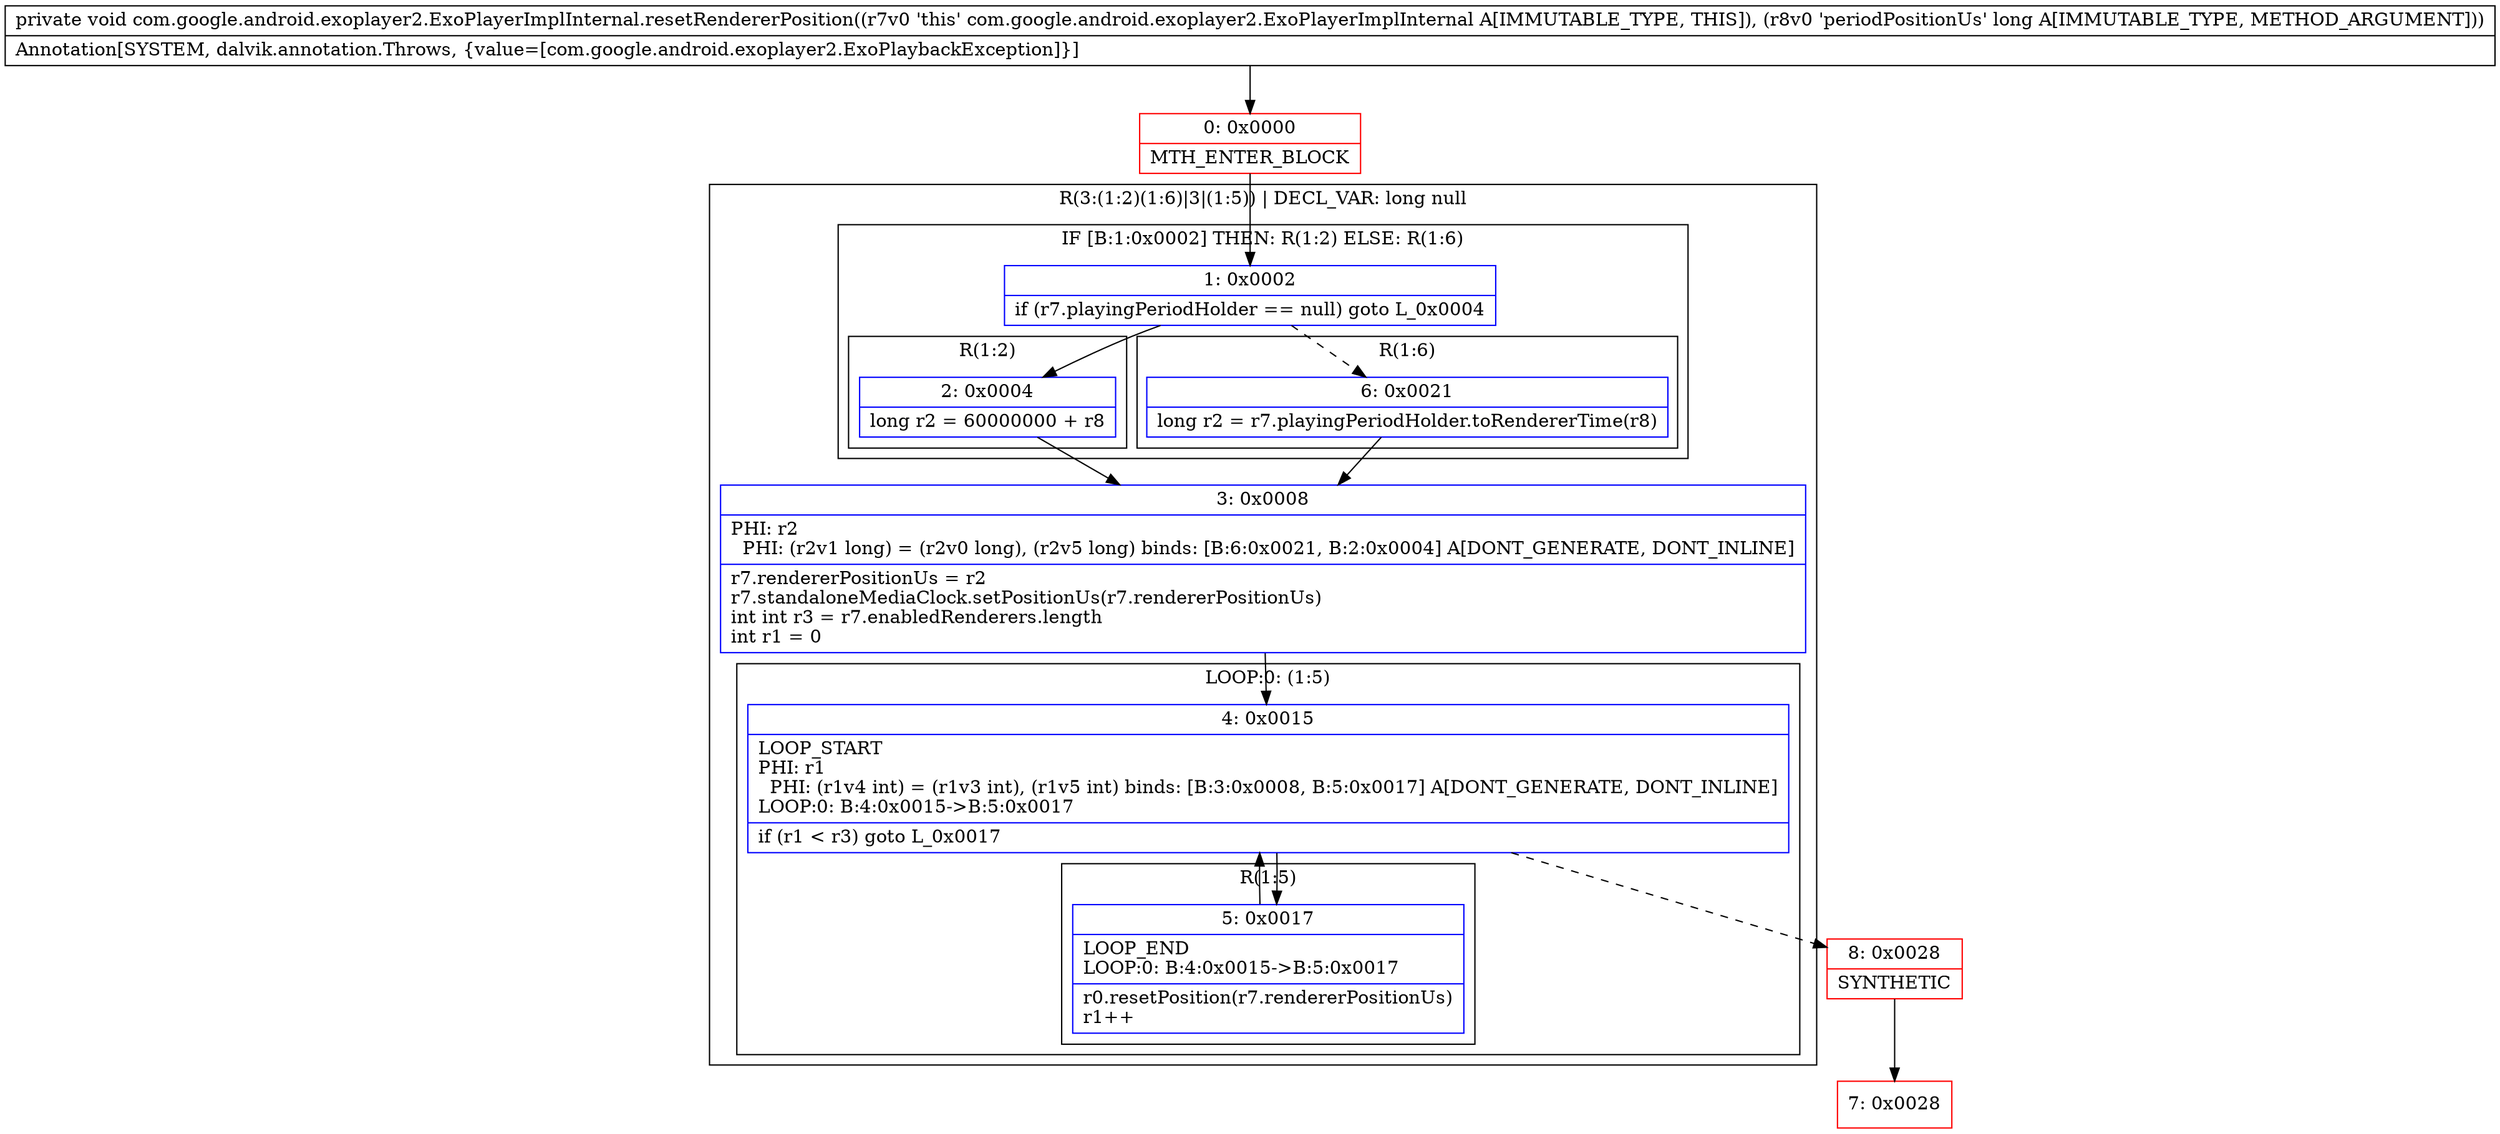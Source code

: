 digraph "CFG forcom.google.android.exoplayer2.ExoPlayerImplInternal.resetRendererPosition(J)V" {
subgraph cluster_Region_1686060298 {
label = "R(3:(1:2)(1:6)|3|(1:5)) | DECL_VAR: long null\l";
node [shape=record,color=blue];
subgraph cluster_IfRegion_1381817136 {
label = "IF [B:1:0x0002] THEN: R(1:2) ELSE: R(1:6)";
node [shape=record,color=blue];
Node_1 [shape=record,label="{1\:\ 0x0002|if (r7.playingPeriodHolder == null) goto L_0x0004\l}"];
subgraph cluster_Region_168093482 {
label = "R(1:2)";
node [shape=record,color=blue];
Node_2 [shape=record,label="{2\:\ 0x0004|long r2 = 60000000 + r8\l}"];
}
subgraph cluster_Region_1741280851 {
label = "R(1:6)";
node [shape=record,color=blue];
Node_6 [shape=record,label="{6\:\ 0x0021|long r2 = r7.playingPeriodHolder.toRendererTime(r8)\l}"];
}
}
Node_3 [shape=record,label="{3\:\ 0x0008|PHI: r2 \l  PHI: (r2v1 long) = (r2v0 long), (r2v5 long) binds: [B:6:0x0021, B:2:0x0004] A[DONT_GENERATE, DONT_INLINE]\l|r7.rendererPositionUs = r2\lr7.standaloneMediaClock.setPositionUs(r7.rendererPositionUs)\lint int r3 = r7.enabledRenderers.length\lint r1 = 0\l}"];
subgraph cluster_LoopRegion_208505914 {
label = "LOOP:0: (1:5)";
node [shape=record,color=blue];
Node_4 [shape=record,label="{4\:\ 0x0015|LOOP_START\lPHI: r1 \l  PHI: (r1v4 int) = (r1v3 int), (r1v5 int) binds: [B:3:0x0008, B:5:0x0017] A[DONT_GENERATE, DONT_INLINE]\lLOOP:0: B:4:0x0015\-\>B:5:0x0017\l|if (r1 \< r3) goto L_0x0017\l}"];
subgraph cluster_Region_1637836171 {
label = "R(1:5)";
node [shape=record,color=blue];
Node_5 [shape=record,label="{5\:\ 0x0017|LOOP_END\lLOOP:0: B:4:0x0015\-\>B:5:0x0017\l|r0.resetPosition(r7.rendererPositionUs)\lr1++\l}"];
}
}
}
Node_0 [shape=record,color=red,label="{0\:\ 0x0000|MTH_ENTER_BLOCK\l}"];
Node_7 [shape=record,color=red,label="{7\:\ 0x0028}"];
Node_8 [shape=record,color=red,label="{8\:\ 0x0028|SYNTHETIC\l}"];
MethodNode[shape=record,label="{private void com.google.android.exoplayer2.ExoPlayerImplInternal.resetRendererPosition((r7v0 'this' com.google.android.exoplayer2.ExoPlayerImplInternal A[IMMUTABLE_TYPE, THIS]), (r8v0 'periodPositionUs' long A[IMMUTABLE_TYPE, METHOD_ARGUMENT]))  | Annotation[SYSTEM, dalvik.annotation.Throws, \{value=[com.google.android.exoplayer2.ExoPlaybackException]\}]\l}"];
MethodNode -> Node_0;
Node_1 -> Node_2;
Node_1 -> Node_6[style=dashed];
Node_2 -> Node_3;
Node_6 -> Node_3;
Node_3 -> Node_4;
Node_4 -> Node_5;
Node_4 -> Node_8[style=dashed];
Node_5 -> Node_4;
Node_0 -> Node_1;
Node_8 -> Node_7;
}


